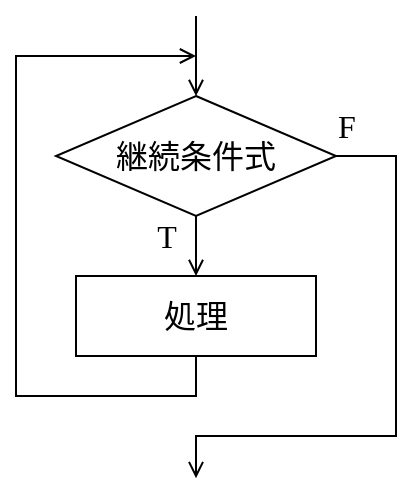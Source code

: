 <mxfile>
    <diagram id="PwsL4PzN5joI9R-oSL1_" name="ページ1">
        <mxGraphModel dx="290" dy="235" grid="1" gridSize="10" guides="1" tooltips="1" connect="1" arrows="1" fold="1" page="1" pageScale="1" pageWidth="827" pageHeight="1169" math="0" shadow="0">
            <root>
                <mxCell id="0"/>
                <mxCell id="1" parent="0"/>
                <mxCell id="2" style="edgeStyle=none;html=1;exitX=0.5;exitY=1;exitDx=0;exitDy=0;exitPerimeter=0;entryX=0.5;entryY=0;entryDx=0;entryDy=0;endArrow=open;endFill=0;fontFamily=Lucida Console;fontSize=16;" parent="1" source="5" target="7" edge="1">
                    <mxGeometry relative="1" as="geometry"/>
                </mxCell>
                <mxCell id="3" style="edgeStyle=none;html=1;exitX=0.5;exitY=0;exitDx=0;exitDy=0;exitPerimeter=0;startArrow=open;startFill=0;endArrow=none;endFill=0;fontFamily=Lucida Console;fontSize=16;" parent="1" source="5" edge="1">
                    <mxGeometry relative="1" as="geometry">
                        <mxPoint x="280" y="130" as="targetPoint"/>
                    </mxGeometry>
                </mxCell>
                <mxCell id="23" style="edgeStyle=orthogonalEdgeStyle;html=1;exitX=1;exitY=0.5;exitDx=0;exitDy=0;exitPerimeter=0;endArrow=open;endFill=0;rounded=0;" edge="1" parent="1" source="5">
                    <mxGeometry relative="1" as="geometry">
                        <mxPoint x="280" y="361.075" as="targetPoint"/>
                        <Array as="points">
                            <mxPoint x="380" y="200"/>
                            <mxPoint x="380" y="340"/>
                            <mxPoint x="280" y="340"/>
                        </Array>
                    </mxGeometry>
                </mxCell>
                <mxCell id="5" value="&lt;font&gt;継続条件式&lt;/font&gt;" style="strokeWidth=1;html=1;shape=mxgraph.flowchart.decision;whiteSpace=wrap;fontSize=16;fontFamily=Lucida Console;" parent="1" vertex="1">
                    <mxGeometry x="210" y="170" width="140" height="60" as="geometry"/>
                </mxCell>
                <mxCell id="22" style="edgeStyle=orthogonalEdgeStyle;html=1;exitX=0.5;exitY=1;exitDx=0;exitDy=0;rounded=0;curved=0;endArrow=open;endFill=0;" edge="1" parent="1" source="7">
                    <mxGeometry relative="1" as="geometry">
                        <mxPoint x="280" y="150" as="targetPoint"/>
                        <Array as="points">
                            <mxPoint x="280" y="320"/>
                            <mxPoint x="190" y="320"/>
                            <mxPoint x="190" y="150"/>
                        </Array>
                    </mxGeometry>
                </mxCell>
                <mxCell id="7" value="処理" style="rounded=0;whiteSpace=wrap;html=1;fontSize=16;fontFamily=Lucida Console;" parent="1" vertex="1">
                    <mxGeometry x="220" y="260" width="120" height="40" as="geometry"/>
                </mxCell>
                <mxCell id="8" value="T" style="text;html=1;align=center;verticalAlign=middle;resizable=0;points=[];autosize=1;strokeColor=none;fillColor=none;fontSize=16;fontFamily=Lucida Console;" parent="1" vertex="1">
                    <mxGeometry x="250" y="225" width="30" height="30" as="geometry"/>
                </mxCell>
                <mxCell id="9" value="F" style="text;html=1;align=center;verticalAlign=middle;resizable=0;points=[];autosize=1;strokeColor=none;fillColor=none;fontSize=16;fontFamily=Lucida Console;" parent="1" vertex="1">
                    <mxGeometry x="340" y="170" width="30" height="30" as="geometry"/>
                </mxCell>
            </root>
        </mxGraphModel>
    </diagram>
</mxfile>